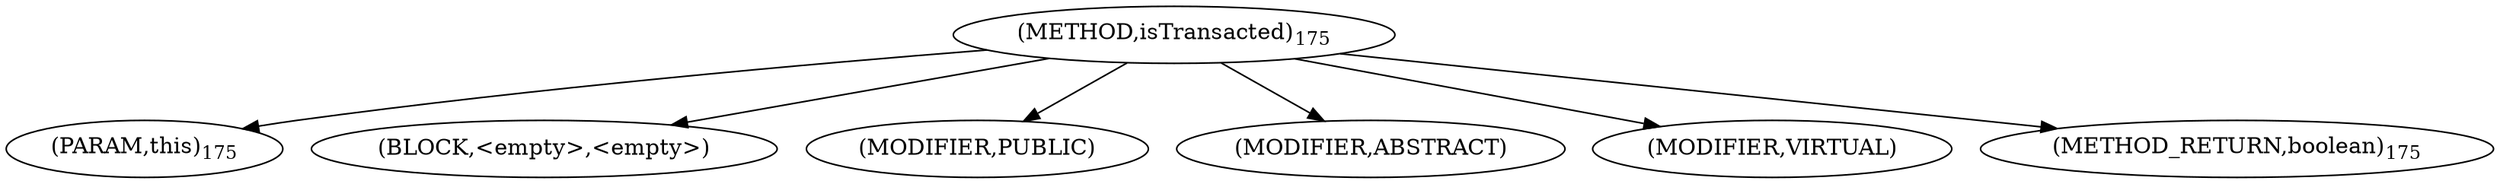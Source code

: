 digraph "isTransacted" {  
"162" [label = <(METHOD,isTransacted)<SUB>175</SUB>> ]
"163" [label = <(PARAM,this)<SUB>175</SUB>> ]
"164" [label = <(BLOCK,&lt;empty&gt;,&lt;empty&gt;)> ]
"165" [label = <(MODIFIER,PUBLIC)> ]
"166" [label = <(MODIFIER,ABSTRACT)> ]
"167" [label = <(MODIFIER,VIRTUAL)> ]
"168" [label = <(METHOD_RETURN,boolean)<SUB>175</SUB>> ]
  "162" -> "163" 
  "162" -> "164" 
  "162" -> "165" 
  "162" -> "166" 
  "162" -> "167" 
  "162" -> "168" 
}
